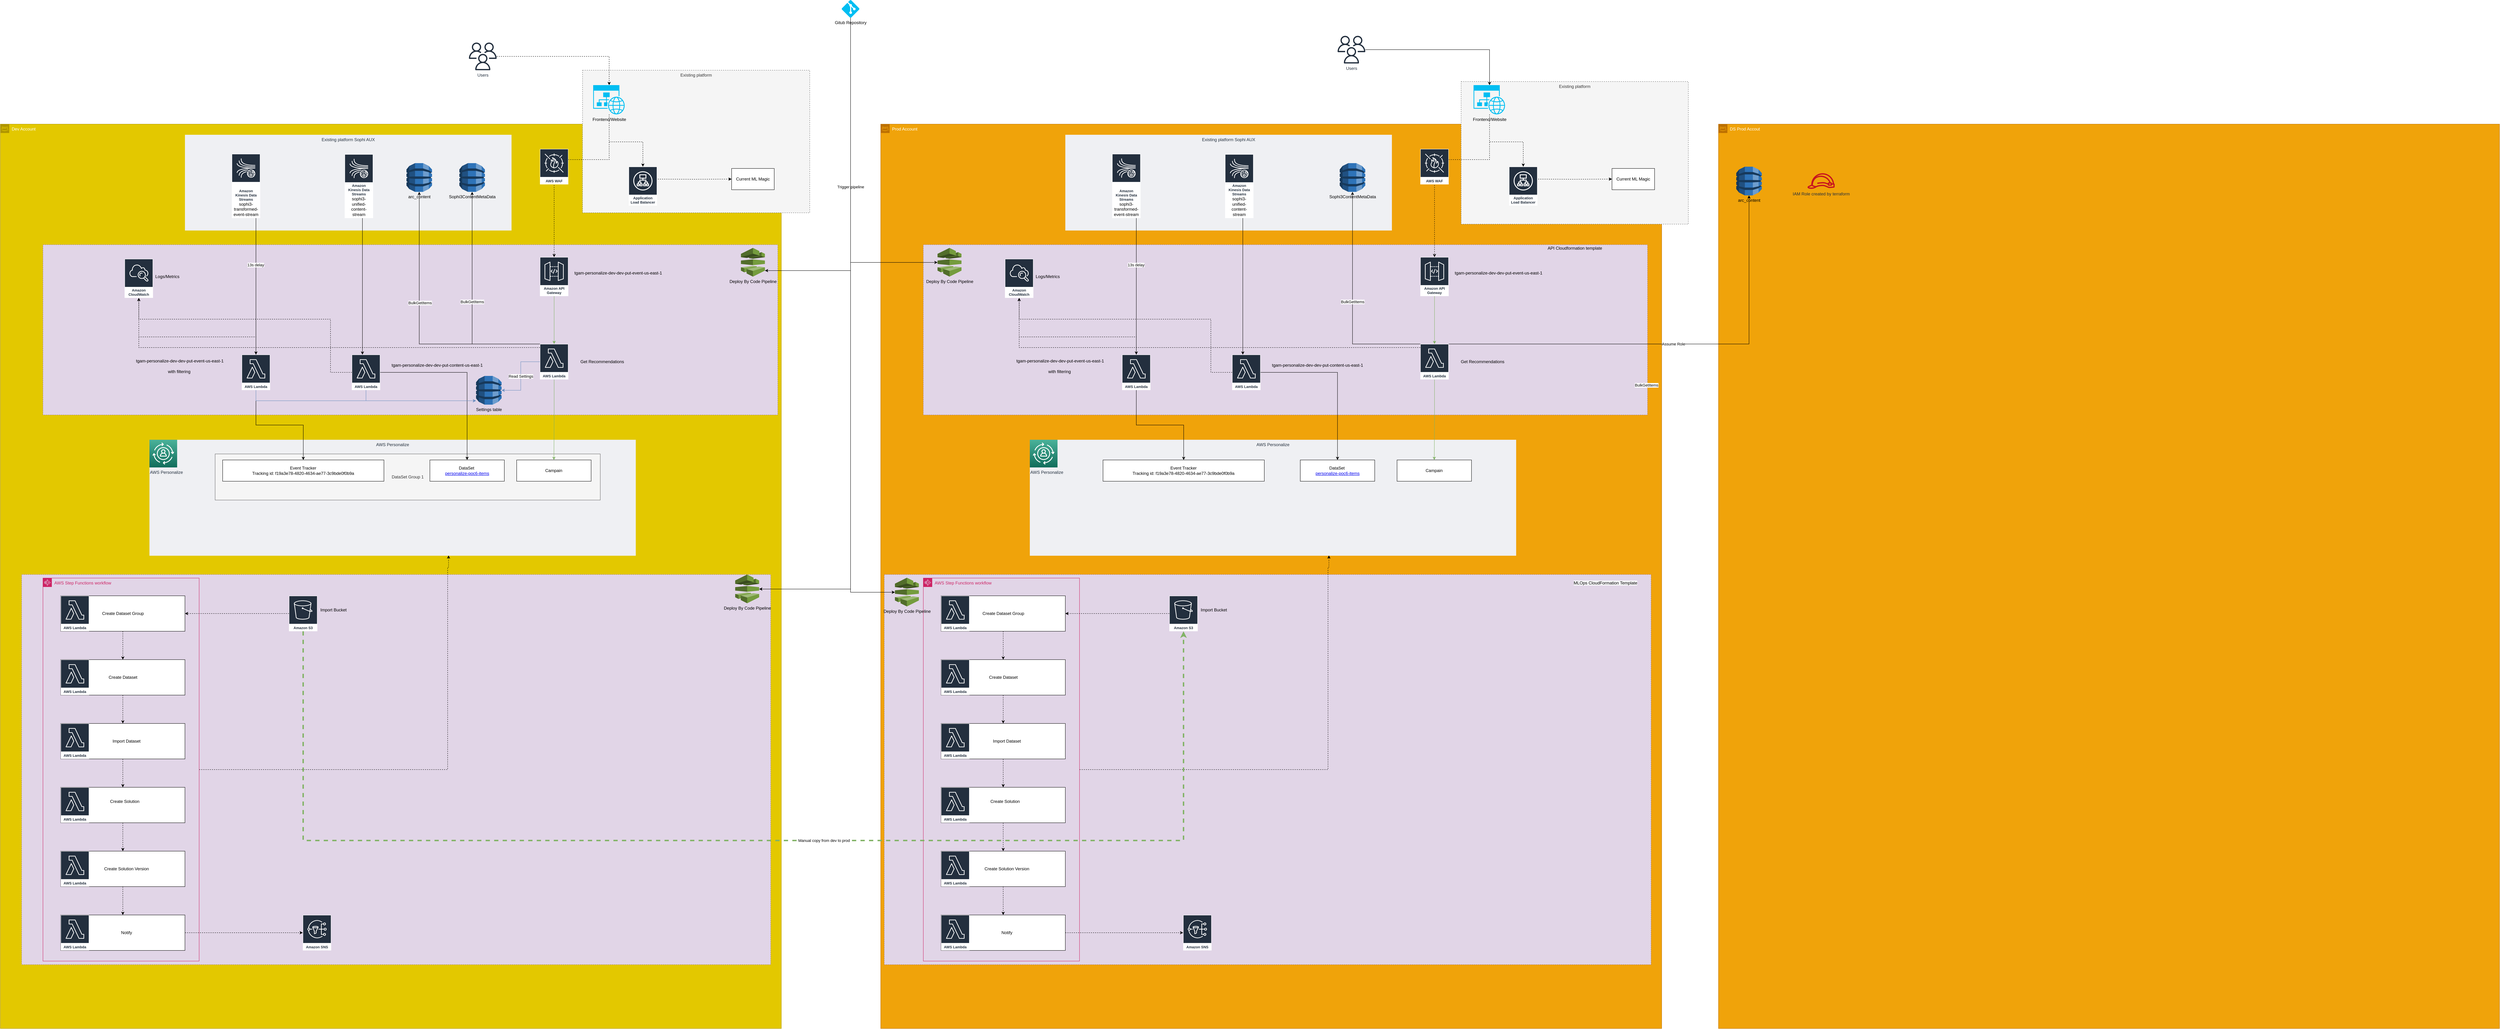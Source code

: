 <mxfile version="13.7.3" type="device" pages="3"><diagram id="NPeSzGjhZD5J40yCkQxv" name="High Level Design"><mxGraphModel dx="5274" dy="4388" grid="1" gridSize="10" guides="1" tooltips="1" connect="1" arrows="1" fold="1" page="1" pageScale="1" pageWidth="850" pageHeight="1100" math="0" shadow="0"><root><mxCell id="0"/><mxCell id="1" parent="0"/><mxCell id="zpVT94iOt7s3WwEIm6cK-2" value="Prod Account" style="points=[[0,0],[0.25,0],[0.5,0],[0.75,0],[1,0],[1,0.25],[1,0.5],[1,0.75],[1,1],[0.75,1],[0.5,1],[0.25,1],[0,1],[0,0.75],[0,0.5],[0,0.25]];outlineConnect=0;html=1;whiteSpace=wrap;fontSize=12;fontStyle=0;shape=mxgraph.aws4.group;grIcon=mxgraph.aws4.group_aws_cloud_alt;strokeColor=#BD7000;fillColor=#f0a30a;verticalAlign=top;align=left;spacingLeft=30;fontColor=#ffffff;dashed=0;" parent="1" vertex="1"><mxGeometry x="2300" y="-340" width="2200" height="2550" as="geometry"/></mxCell><mxCell id="zpVT94iOt7s3WwEIm6cK-80" value="Existing platform" style="fillColor=#f5f5f5;strokeColor=#666666;dashed=1;verticalAlign=top;fontStyle=0;fontColor=#333333;" parent="1" vertex="1"><mxGeometry x="3935" y="-460" width="640" height="402" as="geometry"/></mxCell><mxCell id="zpVT94iOt7s3WwEIm6cK-79" value="DS Prod Accout" style="points=[[0,0],[0.25,0],[0.5,0],[0.75,0],[1,0],[1,0.25],[1,0.5],[1,0.75],[1,1],[0.75,1],[0.5,1],[0.25,1],[0,1],[0,0.75],[0,0.5],[0,0.25]];outlineConnect=0;html=1;whiteSpace=wrap;fontSize=12;fontStyle=0;shape=mxgraph.aws4.group;grIcon=mxgraph.aws4.group_aws_cloud_alt;strokeColor=#BD7000;fillColor=#f0a30a;verticalAlign=top;align=left;spacingLeft=30;fontColor=#ffffff;dashed=0;" parent="1" vertex="1"><mxGeometry x="4660" y="-340" width="2200" height="2550" as="geometry"/></mxCell><mxCell id="2vLnH0AzzWBqalGpK5sc-16" value="Dev Account" style="points=[[0,0],[0.25,0],[0.5,0],[0.75,0],[1,0],[1,0.25],[1,0.5],[1,0.75],[1,1],[0.75,1],[0.5,1],[0.25,1],[0,1],[0,0.75],[0,0.5],[0,0.25]];outlineConnect=0;html=1;whiteSpace=wrap;fontSize=12;fontStyle=0;shape=mxgraph.aws4.group;grIcon=mxgraph.aws4.group_aws_cloud_alt;strokeColor=#B09500;fillColor=#e3c800;verticalAlign=top;align=left;spacingLeft=30;fontColor=#ffffff;dashed=0;" parent="1" vertex="1"><mxGeometry x="-180" y="-340" width="2200" height="2550" as="geometry"/></mxCell><mxCell id="pZEANqMeQzY3o0-sQ98A-52" value="" style="strokeColor=#9673a6;dashed=1;verticalAlign=top;fontStyle=0;fillColor=#e1d5e7;" parent="1" vertex="1"><mxGeometry x="-120" y="930" width="2110" height="1100" as="geometry"/></mxCell><mxCell id="pZEANqMeQzY3o0-sQ98A-51" style="edgeStyle=orthogonalEdgeStyle;rounded=0;orthogonalLoop=1;jettySize=auto;html=1;entryX=0.615;entryY=0.997;entryDx=0;entryDy=0;entryPerimeter=0;dashed=1;" parent="1" source="pZEANqMeQzY3o0-sQ98A-10" target="HNjssM6BPh6h3QZhUItd-18" edge="1"><mxGeometry relative="1" as="geometry"><Array as="points"><mxPoint x="1080" y="1480"/><mxPoint x="1080" y="909"/><mxPoint x="1083" y="909"/></Array></mxGeometry></mxCell><mxCell id="pZEANqMeQzY3o0-sQ98A-10" value="AWS Step Functions workflow" style="points=[[0,0],[0.25,0],[0.5,0],[0.75,0],[1,0],[1,0.25],[1,0.5],[1,0.75],[1,1],[0.75,1],[0.5,1],[0.25,1],[0,1],[0,0.75],[0,0.5],[0,0.25]];outlineConnect=0;gradientColor=none;html=1;whiteSpace=wrap;fontSize=12;fontStyle=0;shape=mxgraph.aws4.group;grIcon=mxgraph.aws4.group_aws_step_functions_workflow;strokeColor=#CD2264;fillColor=none;verticalAlign=top;align=left;spacingLeft=30;fontColor=#CD2264;dashed=0;" parent="1" vertex="1"><mxGeometry x="-60" y="940" width="440" height="1080" as="geometry"/></mxCell><mxCell id="pZEANqMeQzY3o0-sQ98A-9" value="Existing platform" style="fillColor=#f5f5f5;strokeColor=#666666;dashed=1;verticalAlign=top;fontStyle=0;fontColor=#333333;" parent="1" vertex="1"><mxGeometry x="1460" y="-492" width="640" height="402" as="geometry"/></mxCell><mxCell id="2vLnH0AzzWBqalGpK5sc-17" value="" style="strokeColor=#9673a6;dashed=1;verticalAlign=top;fontStyle=0;fillColor=#e1d5e7;" parent="1" vertex="1"><mxGeometry x="-60" width="2070" height="480" as="geometry"/></mxCell><mxCell id="HNjssM6BPh6h3QZhUItd-23" value="Existing platform Sophi AUX" style="fillColor=#EFF0F3;strokeColor=none;dashed=0;verticalAlign=top;fontStyle=0;fontColor=#232F3D;" parent="1" vertex="1"><mxGeometry x="340" y="-310" width="920" height="270" as="geometry"/></mxCell><mxCell id="HNjssM6BPh6h3QZhUItd-20" value="" style="group" parent="1" vertex="1" connectable="0"><mxGeometry x="240" y="550" width="1370" height="327" as="geometry"/></mxCell><mxCell id="HNjssM6BPh6h3QZhUItd-18" value="AWS Personalize" style="fillColor=#EFF0F3;strokeColor=none;dashed=0;verticalAlign=top;fontStyle=0;fontColor=#232F3D;" parent="HNjssM6BPh6h3QZhUItd-20" vertex="1"><mxGeometry width="1370" height="327" as="geometry"/></mxCell><mxCell id="Xb6KpfDKxJm2fD9-or8u-5" value="DataSet Group 1" style="rounded=0;whiteSpace=wrap;html=1;fillColor=#f5f5f5;strokeColor=#666666;fontColor=#333333;" vertex="1" parent="HNjssM6BPh6h3QZhUItd-20"><mxGeometry x="185" y="40" width="1085" height="130" as="geometry"/></mxCell><mxCell id="HNjssM6BPh6h3QZhUItd-16" value="&amp;nbsp; &amp;nbsp; &amp;nbsp;AWS Personalize" style="outlineConnect=0;fontColor=#232F3E;gradientColor=#4AB29A;gradientDirection=north;fillColor=#116D5B;strokeColor=#ffffff;dashed=0;verticalLabelPosition=bottom;verticalAlign=top;align=center;html=1;fontSize=12;fontStyle=0;aspect=fixed;shape=mxgraph.aws4.resourceIcon;resIcon=mxgraph.aws4.personalize;" parent="HNjssM6BPh6h3QZhUItd-20" vertex="1"><mxGeometry width="78" height="78" as="geometry"/></mxCell><mxCell id="HNjssM6BPh6h3QZhUItd-17" value="DataSet&amp;nbsp;&lt;br&gt;&lt;div&gt;&lt;a href=&quot;https://console.aws.amazon.com/personalize/home?region=us-east-1#arn:aws:personalize:us-east-1:727304503525:dataset-group$personalize-poc6/datasets/datasetDetail/arn:aws:personalize:us-east-1:727304503525:dataset$personalize-poc6$ITEMS&quot;&gt;personalize-poc6-items&lt;/a&gt;&lt;/div&gt;" style="rounded=0;whiteSpace=wrap;html=1;" parent="HNjssM6BPh6h3QZhUItd-20" vertex="1"><mxGeometry x="789.998" y="57" width="209.694" height="60" as="geometry"/></mxCell><mxCell id="HNjssM6BPh6h3QZhUItd-19" value="Event Tracker&lt;br&gt;&lt;span&gt;Tracking id:&amp;nbsp;&lt;/span&gt;&lt;span&gt;f19a3e78-4820-4634-ae77-3c9bde0f0b9a&lt;/span&gt;" style="rounded=0;whiteSpace=wrap;html=1;" parent="HNjssM6BPh6h3QZhUItd-20" vertex="1"><mxGeometry x="206.199" y="57" width="454.337" height="60" as="geometry"/></mxCell><mxCell id="2vLnH0AzzWBqalGpK5sc-11" value="Campain" style="rounded=0;whiteSpace=wrap;html=1;" parent="HNjssM6BPh6h3QZhUItd-20" vertex="1"><mxGeometry x="1034.49" y="57" width="209.694" height="60" as="geometry"/></mxCell><mxCell id="HNjssM6BPh6h3QZhUItd-3" style="edgeStyle=orthogonalEdgeStyle;rounded=0;orthogonalLoop=1;jettySize=auto;html=1;" parent="1" source="HNjssM6BPh6h3QZhUItd-1" target="HNjssM6BPh6h3QZhUItd-2" edge="1"><mxGeometry relative="1" as="geometry"><Array as="points"><mxPoint x="540" y="300"/><mxPoint x="540" y="300"/></Array></mxGeometry></mxCell><mxCell id="2vLnH0AzzWBqalGpK5sc-26" value="13s delay" style="edgeLabel;html=1;align=center;verticalAlign=middle;resizable=0;points=[];" parent="HNjssM6BPh6h3QZhUItd-3" vertex="1" connectable="0"><mxGeometry x="0.947" y="-243" relative="1" as="geometry"><mxPoint x="242" y="-243" as="offset"/></mxGeometry></mxCell><mxCell id="HNjssM6BPh6h3QZhUItd-1" value="Amazon Kinesis Data Streams&lt;br&gt;&lt;span style=&quot;color: rgb(0 , 0 , 0) ; font-size: 12px ; font-weight: 400&quot;&gt;sophi3-transformed-event-stream&lt;/span&gt;" style="outlineConnect=0;fontColor=#232F3E;gradientColor=none;strokeColor=#ffffff;fillColor=#232F3E;dashed=0;verticalLabelPosition=middle;verticalAlign=bottom;align=center;html=1;whiteSpace=wrap;fontSize=10;fontStyle=1;spacing=3;shape=mxgraph.aws4.productIcon;prIcon=mxgraph.aws4.kinesis_data_streams;" parent="1" vertex="1"><mxGeometry x="472" y="-256" width="80" height="181" as="geometry"/></mxCell><mxCell id="HNjssM6BPh6h3QZhUItd-15" style="edgeStyle=orthogonalEdgeStyle;rounded=0;orthogonalLoop=1;jettySize=auto;html=1;entryX=0.5;entryY=0;entryDx=0;entryDy=0;" parent="1" source="HNjssM6BPh6h3QZhUItd-2" target="HNjssM6BPh6h3QZhUItd-19" edge="1"><mxGeometry relative="1" as="geometry"><mxPoint x="630" y="570" as="targetPoint"/></mxGeometry></mxCell><mxCell id="2vLnH0AzzWBqalGpK5sc-23" style="edgeStyle=orthogonalEdgeStyle;rounded=0;orthogonalLoop=1;jettySize=auto;html=1;dashed=1;" parent="1" source="HNjssM6BPh6h3QZhUItd-2" target="2vLnH0AzzWBqalGpK5sc-19" edge="1"><mxGeometry relative="1" as="geometry"><Array as="points"><mxPoint x="540" y="260"/><mxPoint x="210" y="260"/></Array></mxGeometry></mxCell><mxCell id="Xb6KpfDKxJm2fD9-or8u-4" style="edgeStyle=orthogonalEdgeStyle;rounded=0;orthogonalLoop=1;jettySize=auto;html=1;fillColor=#dae8fc;strokeColor=#6c8ebf;" edge="1" parent="1" source="HNjssM6BPh6h3QZhUItd-2" target="Xb6KpfDKxJm2fD9-or8u-1"><mxGeometry relative="1" as="geometry"><Array as="points"><mxPoint x="540" y="440"/></Array></mxGeometry></mxCell><mxCell id="HNjssM6BPh6h3QZhUItd-2" value="AWS Lambda" style="outlineConnect=0;fontColor=#232F3E;gradientColor=none;strokeColor=#ffffff;fillColor=#232F3E;dashed=0;verticalLabelPosition=middle;verticalAlign=bottom;align=center;html=1;whiteSpace=wrap;fontSize=10;fontStyle=1;spacing=3;shape=mxgraph.aws4.productIcon;prIcon=mxgraph.aws4.lambda;" parent="1" vertex="1"><mxGeometry x="500" y="310" width="80" height="100" as="geometry"/></mxCell><mxCell id="HNjssM6BPh6h3QZhUItd-4" value="&lt;span&gt;tgam-personalize-dev-dev-put-event-us-east-1&lt;h3 class=&quot;awsui-util-pt-n&quot;&gt;&lt;span style=&quot;font-size: 12px ; font-weight: 400&quot;&gt;with filtering&amp;nbsp;&lt;/span&gt;&lt;/h3&gt;&lt;/span&gt;" style="text;html=1;align=center;verticalAlign=middle;resizable=0;points=[];autosize=1;" parent="1" vertex="1"><mxGeometry x="195" y="320" width="260" height="60" as="geometry"/></mxCell><mxCell id="HNjssM6BPh6h3QZhUItd-10" value="" style="edgeStyle=orthogonalEdgeStyle;rounded=0;orthogonalLoop=1;jettySize=auto;html=1;" parent="1" source="HNjssM6BPh6h3QZhUItd-8" target="HNjssM6BPh6h3QZhUItd-13" edge="1"><mxGeometry relative="1" as="geometry"><Array as="points"><mxPoint x="840" y="290"/><mxPoint x="840" y="290"/></Array></mxGeometry></mxCell><mxCell id="HNjssM6BPh6h3QZhUItd-8" value="Amazon Kinesis Data Streams&lt;br&gt;&lt;span style=&quot;color: rgb(0 , 0 , 0) ; font-size: 12px ; font-weight: 400&quot;&gt;sophi3-unified-content-stream&lt;/span&gt;" style="outlineConnect=0;fontColor=#232F3E;gradientColor=none;strokeColor=#ffffff;fillColor=#232F3E;dashed=0;verticalLabelPosition=middle;verticalAlign=bottom;align=center;html=1;whiteSpace=wrap;fontSize=10;fontStyle=1;spacing=3;shape=mxgraph.aws4.productIcon;prIcon=mxgraph.aws4.kinesis_data_streams;" parent="1" vertex="1"><mxGeometry x="790" y="-255" width="80" height="180" as="geometry"/></mxCell><mxCell id="HNjssM6BPh6h3QZhUItd-14" style="edgeStyle=orthogonalEdgeStyle;rounded=0;orthogonalLoop=1;jettySize=auto;html=1;entryX=0.5;entryY=0;entryDx=0;entryDy=0;" parent="1" source="HNjssM6BPh6h3QZhUItd-13" target="HNjssM6BPh6h3QZhUItd-17" edge="1"><mxGeometry relative="1" as="geometry"><mxPoint x="659" y="570" as="targetPoint"/></mxGeometry></mxCell><mxCell id="2vLnH0AzzWBqalGpK5sc-21" value="" style="edgeStyle=orthogonalEdgeStyle;rounded=0;orthogonalLoop=1;jettySize=auto;html=1;dashed=1;" parent="1" source="HNjssM6BPh6h3QZhUItd-13" target="2vLnH0AzzWBqalGpK5sc-19" edge="1"><mxGeometry relative="1" as="geometry"><Array as="points"><mxPoint x="750" y="360"/><mxPoint x="750" y="210"/><mxPoint x="210" y="210"/></Array></mxGeometry></mxCell><mxCell id="Xb6KpfDKxJm2fD9-or8u-3" style="edgeStyle=orthogonalEdgeStyle;rounded=0;orthogonalLoop=1;jettySize=auto;html=1;fillColor=#dae8fc;strokeColor=#6c8ebf;" edge="1" parent="1" source="HNjssM6BPh6h3QZhUItd-13" target="Xb6KpfDKxJm2fD9-or8u-1"><mxGeometry relative="1" as="geometry"><Array as="points"><mxPoint x="850" y="440"/></Array></mxGeometry></mxCell><mxCell id="HNjssM6BPh6h3QZhUItd-13" value="AWS Lambda" style="outlineConnect=0;fontColor=#232F3E;gradientColor=none;strokeColor=#ffffff;fillColor=#232F3E;dashed=0;verticalLabelPosition=middle;verticalAlign=bottom;align=center;html=1;whiteSpace=wrap;fontSize=10;fontStyle=1;spacing=3;shape=mxgraph.aws4.productIcon;prIcon=mxgraph.aws4.lambda;" parent="1" vertex="1"><mxGeometry x="810" y="310" width="80" height="100" as="geometry"/></mxCell><mxCell id="HNjssM6BPh6h3QZhUItd-21" value="tgam-personalize-dev-dev-put-content-us-east-1" style="text;html=1;align=center;verticalAlign=middle;resizable=0;points=[];autosize=1;" parent="1" vertex="1"><mxGeometry x="915" y="330" width="270" height="20" as="geometry"/></mxCell><mxCell id="2vLnH0AzzWBqalGpK5sc-3" style="edgeStyle=orthogonalEdgeStyle;rounded=0;orthogonalLoop=1;jettySize=auto;html=1;fillColor=#d5e8d4;strokeColor=#82b366;" parent="1" source="2vLnH0AzzWBqalGpK5sc-1" target="2vLnH0AzzWBqalGpK5sc-2" edge="1"><mxGeometry relative="1" as="geometry"/></mxCell><mxCell id="2vLnH0AzzWBqalGpK5sc-1" value="Amazon API Gateway" style="outlineConnect=0;fontColor=#232F3E;gradientColor=none;strokeColor=#ffffff;fillColor=#232F3E;dashed=0;verticalLabelPosition=middle;verticalAlign=bottom;align=center;html=1;whiteSpace=wrap;fontSize=10;fontStyle=1;spacing=3;shape=mxgraph.aws4.productIcon;prIcon=mxgraph.aws4.api_gateway;" parent="1" vertex="1"><mxGeometry x="1340" y="35" width="80" height="110" as="geometry"/></mxCell><mxCell id="2vLnH0AzzWBqalGpK5sc-15" style="edgeStyle=orthogonalEdgeStyle;rounded=0;orthogonalLoop=1;jettySize=auto;html=1;entryX=0.5;entryY=0;entryDx=0;entryDy=0;fillColor=#d5e8d4;strokeColor=#82b366;" parent="1" source="2vLnH0AzzWBqalGpK5sc-2" target="2vLnH0AzzWBqalGpK5sc-11" edge="1"><mxGeometry relative="1" as="geometry"/></mxCell><mxCell id="2vLnH0AzzWBqalGpK5sc-24" style="edgeStyle=orthogonalEdgeStyle;rounded=0;orthogonalLoop=1;jettySize=auto;html=1;dashed=1;" parent="1" source="2vLnH0AzzWBqalGpK5sc-2" target="2vLnH0AzzWBqalGpK5sc-19" edge="1"><mxGeometry relative="1" as="geometry"><Array as="points"><mxPoint x="210" y="290"/></Array></mxGeometry></mxCell><mxCell id="Mr2TGd8VC4I6gzy4Y1As-4" value="BulkGetItems" style="edgeStyle=orthogonalEdgeStyle;rounded=0;orthogonalLoop=1;jettySize=auto;html=1;" parent="1" source="2vLnH0AzzWBqalGpK5sc-2" target="Mr2TGd8VC4I6gzy4Y1As-3" edge="1"><mxGeometry relative="1" as="geometry"><Array as="points"><mxPoint x="1149" y="280"/></Array></mxGeometry></mxCell><mxCell id="Mr2TGd8VC4I6gzy4Y1As-5" style="edgeStyle=orthogonalEdgeStyle;rounded=0;orthogonalLoop=1;jettySize=auto;html=1;" parent="1" source="2vLnH0AzzWBqalGpK5sc-2" target="Mr2TGd8VC4I6gzy4Y1As-1" edge="1"><mxGeometry relative="1" as="geometry"><Array as="points"><mxPoint x="1000" y="280"/></Array></mxGeometry></mxCell><mxCell id="Mr2TGd8VC4I6gzy4Y1As-6" value="BulkGetItems" style="edgeLabel;html=1;align=center;verticalAlign=middle;resizable=0;points=[];" parent="Mr2TGd8VC4I6gzy4Y1As-5" vertex="1" connectable="0"><mxGeometry x="-0.119" y="-116" relative="1" as="geometry"><mxPoint as="offset"/></mxGeometry></mxCell><mxCell id="Xb6KpfDKxJm2fD9-or8u-2" value="Read Settings" style="edgeStyle=orthogonalEdgeStyle;rounded=0;orthogonalLoop=1;jettySize=auto;html=1;fillColor=#dae8fc;strokeColor=#6c8ebf;" edge="1" parent="1" source="2vLnH0AzzWBqalGpK5sc-2" target="Xb6KpfDKxJm2fD9-or8u-1"><mxGeometry relative="1" as="geometry"/></mxCell><mxCell id="2vLnH0AzzWBqalGpK5sc-2" value="AWS Lambda" style="outlineConnect=0;fontColor=#232F3E;gradientColor=none;strokeColor=#ffffff;fillColor=#232F3E;dashed=0;verticalLabelPosition=middle;verticalAlign=bottom;align=center;html=1;whiteSpace=wrap;fontSize=10;fontStyle=1;spacing=3;shape=mxgraph.aws4.productIcon;prIcon=mxgraph.aws4.lambda;" parent="1" vertex="1"><mxGeometry x="1340" y="280" width="80" height="100" as="geometry"/></mxCell><mxCell id="2vLnH0AzzWBqalGpK5sc-4" value="Get Recommendations" style="text;html=1;align=center;verticalAlign=middle;resizable=0;points=[];autosize=1;" parent="1" vertex="1"><mxGeometry x="1445" y="320" width="140" height="20" as="geometry"/></mxCell><mxCell id="pZEANqMeQzY3o0-sQ98A-2" style="edgeStyle=orthogonalEdgeStyle;rounded=0;orthogonalLoop=1;jettySize=auto;html=1;entryX=0.5;entryY=0;entryDx=0;entryDy=0;entryPerimeter=0;dashed=1;" parent="1" source="2vLnH0AzzWBqalGpK5sc-12" target="pZEANqMeQzY3o0-sQ98A-1" edge="1"><mxGeometry relative="1" as="geometry"/></mxCell><mxCell id="2vLnH0AzzWBqalGpK5sc-12" value="Users" style="outlineConnect=0;fontColor=#232F3E;gradientColor=none;fillColor=#232F3E;strokeColor=none;dashed=0;verticalLabelPosition=bottom;verticalAlign=top;align=center;html=1;fontSize=12;fontStyle=0;aspect=fixed;pointerEvents=1;shape=mxgraph.aws4.users;" parent="1" vertex="1"><mxGeometry x="1140" y="-570" width="78" height="78" as="geometry"/></mxCell><mxCell id="2vLnH0AzzWBqalGpK5sc-14" value="&lt;span&gt;tgam-personalize-dev-dev-put-event-us-east-1&lt;/span&gt;" style="text;html=1;align=center;verticalAlign=middle;resizable=0;points=[];autosize=1;" parent="1" vertex="1"><mxGeometry x="1430" y="70" width="260" height="20" as="geometry"/></mxCell><mxCell id="2vLnH0AzzWBqalGpK5sc-19" value="Amazon CloudWatch" style="outlineConnect=0;fontColor=#232F3E;gradientColor=none;strokeColor=#ffffff;fillColor=#232F3E;dashed=0;verticalLabelPosition=middle;verticalAlign=bottom;align=center;html=1;whiteSpace=wrap;fontSize=10;fontStyle=1;spacing=3;shape=mxgraph.aws4.productIcon;prIcon=mxgraph.aws4.cloudwatch;" parent="1" vertex="1"><mxGeometry x="170" y="40" width="80" height="110" as="geometry"/></mxCell><mxCell id="2vLnH0AzzWBqalGpK5sc-25" value="Logs/Metrics" style="text;html=1;align=center;verticalAlign=middle;resizable=0;points=[];autosize=1;" parent="1" vertex="1"><mxGeometry x="250" y="80" width="80" height="20" as="geometry"/></mxCell><mxCell id="pZEANqMeQzY3o0-sQ98A-4" style="edgeStyle=orthogonalEdgeStyle;rounded=0;orthogonalLoop=1;jettySize=auto;html=1;dashed=1;" parent="1" source="pZEANqMeQzY3o0-sQ98A-1" target="2vLnH0AzzWBqalGpK5sc-1" edge="1"><mxGeometry relative="1" as="geometry"><Array as="points"><mxPoint x="1535" y="-240"/><mxPoint x="1380" y="-240"/></Array></mxGeometry></mxCell><mxCell id="pZEANqMeQzY3o0-sQ98A-8" style="edgeStyle=orthogonalEdgeStyle;rounded=0;orthogonalLoop=1;jettySize=auto;html=1;dashed=1;" parent="1" source="pZEANqMeQzY3o0-sQ98A-1" target="pZEANqMeQzY3o0-sQ98A-7" edge="1"><mxGeometry relative="1" as="geometry"><Array as="points"><mxPoint x="1535" y="-290"/><mxPoint x="1630" y="-290"/></Array></mxGeometry></mxCell><mxCell id="pZEANqMeQzY3o0-sQ98A-1" value="Frontend/Website" style="verticalLabelPosition=bottom;html=1;verticalAlign=top;align=center;strokeColor=none;fillColor=#00BEF2;shape=mxgraph.azure.website_generic;pointerEvents=1;" parent="1" vertex="1"><mxGeometry x="1490" y="-450" width="90" height="82.5" as="geometry"/></mxCell><mxCell id="2vLnH0AzzWBqalGpK5sc-31" value="Current ML Magic" style="rounded=0;whiteSpace=wrap;html=1;fillColor=#ffffff;gradientColor=none;" parent="1" vertex="1"><mxGeometry x="1880" y="-215" width="120" height="60" as="geometry"/></mxCell><mxCell id="pZEANqMeQzY3o0-sQ98A-6" style="edgeStyle=orthogonalEdgeStyle;rounded=0;orthogonalLoop=1;jettySize=auto;html=1;dashed=1;" parent="1" target="2vLnH0AzzWBqalGpK5sc-31" edge="1"><mxGeometry relative="1" as="geometry"><mxPoint x="1930" y="70" as="targetPoint"/><mxPoint x="1660" y="-185" as="sourcePoint"/></mxGeometry></mxCell><mxCell id="pZEANqMeQzY3o0-sQ98A-7" value="Application Load Balancer" style="outlineConnect=0;fontColor=#232F3E;gradientColor=none;strokeColor=#ffffff;fillColor=#232F3E;dashed=0;verticalLabelPosition=middle;verticalAlign=bottom;align=center;html=1;whiteSpace=wrap;fontSize=10;fontStyle=1;spacing=3;shape=mxgraph.aws4.productIcon;prIcon=mxgraph.aws4.application_load_balancer;" parent="1" vertex="1"><mxGeometry x="1590" y="-220" width="80" height="110" as="geometry"/></mxCell><mxCell id="pZEANqMeQzY3o0-sQ98A-21" value="" style="edgeStyle=orthogonalEdgeStyle;rounded=0;orthogonalLoop=1;jettySize=auto;html=1;dashed=1;" parent="1" source="pZEANqMeQzY3o0-sQ98A-18" target="pZEANqMeQzY3o0-sQ98A-20" edge="1"><mxGeometry relative="1" as="geometry"/></mxCell><mxCell id="pZEANqMeQzY3o0-sQ98A-18" value="" style="rounded=0;whiteSpace=wrap;html=1;fillColor=#ffffff;gradientColor=none;" parent="1" vertex="1"><mxGeometry x="-10" y="1170" width="350" height="100" as="geometry"/></mxCell><mxCell id="pZEANqMeQzY3o0-sQ98A-19" value="" style="edgeStyle=orthogonalEdgeStyle;rounded=0;orthogonalLoop=1;jettySize=auto;html=1;dashed=1;" parent="1" source="pZEANqMeQzY3o0-sQ98A-12" target="pZEANqMeQzY3o0-sQ98A-18" edge="1"><mxGeometry relative="1" as="geometry"/></mxCell><mxCell id="pZEANqMeQzY3o0-sQ98A-23" value="" style="edgeStyle=orthogonalEdgeStyle;rounded=0;orthogonalLoop=1;jettySize=auto;html=1;dashed=1;" parent="1" source="pZEANqMeQzY3o0-sQ98A-20" target="pZEANqMeQzY3o0-sQ98A-22" edge="1"><mxGeometry relative="1" as="geometry"/></mxCell><mxCell id="pZEANqMeQzY3o0-sQ98A-20" value="" style="rounded=0;whiteSpace=wrap;html=1;fillColor=#ffffff;gradientColor=none;" parent="1" vertex="1"><mxGeometry x="-10" y="1350" width="350" height="100" as="geometry"/></mxCell><mxCell id="pZEANqMeQzY3o0-sQ98A-25" value="" style="edgeStyle=orthogonalEdgeStyle;rounded=0;orthogonalLoop=1;jettySize=auto;html=1;dashed=1;" parent="1" source="pZEANqMeQzY3o0-sQ98A-22" target="pZEANqMeQzY3o0-sQ98A-24" edge="1"><mxGeometry relative="1" as="geometry"/></mxCell><mxCell id="pZEANqMeQzY3o0-sQ98A-22" value="" style="rounded=0;whiteSpace=wrap;html=1;fillColor=#ffffff;gradientColor=none;" parent="1" vertex="1"><mxGeometry x="-10" y="1530" width="350" height="100" as="geometry"/></mxCell><mxCell id="pZEANqMeQzY3o0-sQ98A-27" value="" style="edgeStyle=orthogonalEdgeStyle;rounded=0;orthogonalLoop=1;jettySize=auto;html=1;dashed=1;" parent="1" source="pZEANqMeQzY3o0-sQ98A-24" target="pZEANqMeQzY3o0-sQ98A-26" edge="1"><mxGeometry relative="1" as="geometry"/></mxCell><mxCell id="pZEANqMeQzY3o0-sQ98A-24" value="" style="rounded=0;whiteSpace=wrap;html=1;fillColor=#ffffff;gradientColor=none;" parent="1" vertex="1"><mxGeometry x="-10" y="1710" width="350" height="100" as="geometry"/></mxCell><mxCell id="pZEANqMeQzY3o0-sQ98A-49" style="edgeStyle=orthogonalEdgeStyle;rounded=0;orthogonalLoop=1;jettySize=auto;html=1;dashed=1;" parent="1" source="pZEANqMeQzY3o0-sQ98A-26" target="pZEANqMeQzY3o0-sQ98A-48" edge="1"><mxGeometry relative="1" as="geometry"/></mxCell><mxCell id="pZEANqMeQzY3o0-sQ98A-26" value="" style="rounded=0;whiteSpace=wrap;html=1;fillColor=#ffffff;gradientColor=none;" parent="1" vertex="1"><mxGeometry x="-10" y="1890" width="350" height="100" as="geometry"/></mxCell><mxCell id="pZEANqMeQzY3o0-sQ98A-12" value="" style="rounded=0;whiteSpace=wrap;html=1;fillColor=#ffffff;gradientColor=none;" parent="1" vertex="1"><mxGeometry x="-10" y="990" width="350" height="100" as="geometry"/></mxCell><mxCell id="pZEANqMeQzY3o0-sQ98A-11" value="AWS Lambda" style="outlineConnect=0;fontColor=#232F3E;gradientColor=none;strokeColor=#ffffff;fillColor=#232F3E;dashed=0;verticalLabelPosition=middle;verticalAlign=bottom;align=center;html=1;whiteSpace=wrap;fontSize=10;fontStyle=1;spacing=3;shape=mxgraph.aws4.productIcon;prIcon=mxgraph.aws4.lambda;" parent="1" vertex="1"><mxGeometry x="-10" y="990" width="80" height="100" as="geometry"/></mxCell><mxCell id="pZEANqMeQzY3o0-sQ98A-14" value="Create Dataset Group" style="text;html=1;align=center;verticalAlign=middle;resizable=0;points=[];autosize=1;" parent="1" vertex="1"><mxGeometry x="100" y="1030" width="130" height="20" as="geometry"/></mxCell><mxCell id="pZEANqMeQzY3o0-sQ98A-32" value="AWS Lambda" style="outlineConnect=0;fontColor=#232F3E;gradientColor=none;strokeColor=#ffffff;fillColor=#232F3E;dashed=0;verticalLabelPosition=middle;verticalAlign=bottom;align=center;html=1;whiteSpace=wrap;fontSize=10;fontStyle=1;spacing=3;shape=mxgraph.aws4.productIcon;prIcon=mxgraph.aws4.lambda;" parent="1" vertex="1"><mxGeometry x="-10" y="1170" width="80" height="100" as="geometry"/></mxCell><mxCell id="pZEANqMeQzY3o0-sQ98A-33" value="AWS Lambda" style="outlineConnect=0;fontColor=#232F3E;gradientColor=none;strokeColor=#ffffff;fillColor=#232F3E;dashed=0;verticalLabelPosition=middle;verticalAlign=bottom;align=center;html=1;whiteSpace=wrap;fontSize=10;fontStyle=1;spacing=3;shape=mxgraph.aws4.productIcon;prIcon=mxgraph.aws4.lambda;" parent="1" vertex="1"><mxGeometry x="-10" y="1350" width="80" height="100" as="geometry"/></mxCell><mxCell id="pZEANqMeQzY3o0-sQ98A-34" value="AWS Lambda" style="outlineConnect=0;fontColor=#232F3E;gradientColor=none;strokeColor=#ffffff;fillColor=#232F3E;dashed=0;verticalLabelPosition=middle;verticalAlign=bottom;align=center;html=1;whiteSpace=wrap;fontSize=10;fontStyle=1;spacing=3;shape=mxgraph.aws4.productIcon;prIcon=mxgraph.aws4.lambda;" parent="1" vertex="1"><mxGeometry x="-10" y="1530" width="80" height="100" as="geometry"/></mxCell><mxCell id="pZEANqMeQzY3o0-sQ98A-35" value="AWS Lambda" style="outlineConnect=0;fontColor=#232F3E;gradientColor=none;strokeColor=#ffffff;fillColor=#232F3E;dashed=0;verticalLabelPosition=middle;verticalAlign=bottom;align=center;html=1;whiteSpace=wrap;fontSize=10;fontStyle=1;spacing=3;shape=mxgraph.aws4.productIcon;prIcon=mxgraph.aws4.lambda;" parent="1" vertex="1"><mxGeometry x="-10" y="1710" width="80" height="100" as="geometry"/></mxCell><mxCell id="pZEANqMeQzY3o0-sQ98A-36" value="AWS Lambda" style="outlineConnect=0;fontColor=#232F3E;gradientColor=none;strokeColor=#ffffff;fillColor=#232F3E;dashed=0;verticalLabelPosition=middle;verticalAlign=bottom;align=center;html=1;whiteSpace=wrap;fontSize=10;fontStyle=1;spacing=3;shape=mxgraph.aws4.productIcon;prIcon=mxgraph.aws4.lambda;" parent="1" vertex="1"><mxGeometry x="-10" y="1890" width="80" height="100" as="geometry"/></mxCell><mxCell id="pZEANqMeQzY3o0-sQ98A-39" value="Create Dataset" style="text;html=1;align=center;verticalAlign=middle;resizable=0;points=[];autosize=1;" parent="1" vertex="1"><mxGeometry x="115" y="1210" width="100" height="20" as="geometry"/></mxCell><mxCell id="pZEANqMeQzY3o0-sQ98A-40" value="Import Dataset" style="text;html=1;align=center;verticalAlign=middle;resizable=0;points=[];autosize=1;" parent="1" vertex="1"><mxGeometry x="130" y="1390" width="90" height="20" as="geometry"/></mxCell><mxCell id="pZEANqMeQzY3o0-sQ98A-41" value="Create Solution" style="text;html=1;align=center;verticalAlign=middle;resizable=0;points=[];autosize=1;" parent="1" vertex="1"><mxGeometry x="120" y="1560" width="100" height="20" as="geometry"/></mxCell><mxCell id="pZEANqMeQzY3o0-sQ98A-42" value="Create Solution Version" style="text;html=1;align=center;verticalAlign=middle;resizable=0;points=[];autosize=1;" parent="1" vertex="1"><mxGeometry x="105" y="1750" width="140" height="20" as="geometry"/></mxCell><mxCell id="pZEANqMeQzY3o0-sQ98A-43" value="Notify" style="text;html=1;align=center;verticalAlign=middle;resizable=0;points=[];autosize=1;" parent="1" vertex="1"><mxGeometry x="150" y="1930" width="50" height="20" as="geometry"/></mxCell><mxCell id="pZEANqMeQzY3o0-sQ98A-46" style="edgeStyle=orthogonalEdgeStyle;rounded=0;orthogonalLoop=1;jettySize=auto;html=1;dashed=1;" parent="1" source="pZEANqMeQzY3o0-sQ98A-44" target="pZEANqMeQzY3o0-sQ98A-12" edge="1"><mxGeometry relative="1" as="geometry"/></mxCell><mxCell id="pZEANqMeQzY3o0-sQ98A-44" value="Amazon S3" style="outlineConnect=0;fontColor=#232F3E;gradientColor=none;strokeColor=#ffffff;fillColor=#232F3E;dashed=0;verticalLabelPosition=middle;verticalAlign=bottom;align=center;html=1;whiteSpace=wrap;fontSize=10;fontStyle=1;spacing=3;shape=mxgraph.aws4.productIcon;prIcon=mxgraph.aws4.s3;" parent="1" vertex="1"><mxGeometry x="633" y="990" width="80" height="100" as="geometry"/></mxCell><mxCell id="pZEANqMeQzY3o0-sQ98A-45" value="Import Bucket" style="text;html=1;align=center;verticalAlign=middle;resizable=0;points=[];autosize=1;" parent="1" vertex="1"><mxGeometry x="713" y="1020" width="90" height="20" as="geometry"/></mxCell><mxCell id="pZEANqMeQzY3o0-sQ98A-48" value="Amazon SNS" style="outlineConnect=0;fontColor=#232F3E;gradientColor=none;strokeColor=#ffffff;fillColor=#232F3E;dashed=0;verticalLabelPosition=middle;verticalAlign=bottom;align=center;html=1;whiteSpace=wrap;fontSize=10;fontStyle=1;spacing=3;shape=mxgraph.aws4.productIcon;prIcon=mxgraph.aws4.sns;" parent="1" vertex="1"><mxGeometry x="672" y="1890" width="80" height="100" as="geometry"/></mxCell><mxCell id="Mr2TGd8VC4I6gzy4Y1As-1" value="arc_content" style="outlineConnect=0;dashed=0;verticalLabelPosition=bottom;verticalAlign=top;align=center;html=1;shape=mxgraph.aws3.dynamo_db;fillColor=#2E73B8;gradientColor=none;" parent="1" vertex="1"><mxGeometry x="964" y="-230" width="72" height="81" as="geometry"/></mxCell><mxCell id="Mr2TGd8VC4I6gzy4Y1As-3" value="Sophi3ContentMetaData" style="outlineConnect=0;dashed=0;verticalLabelPosition=bottom;verticalAlign=top;align=center;html=1;shape=mxgraph.aws3.dynamo_db;fillColor=#2E73B8;gradientColor=none;" parent="1" vertex="1"><mxGeometry x="1113" y="-230" width="72" height="81" as="geometry"/></mxCell><mxCell id="ZjyBHND7qoCCSpmcIuRb-1" value="AWS WAF" style="outlineConnect=0;fontColor=#232F3E;gradientColor=none;strokeColor=#ffffff;fillColor=#232F3E;dashed=0;verticalLabelPosition=middle;verticalAlign=bottom;align=center;html=1;whiteSpace=wrap;fontSize=10;fontStyle=1;spacing=3;shape=mxgraph.aws4.productIcon;prIcon=mxgraph.aws4.waf;" parent="1" vertex="1"><mxGeometry x="1340" y="-270" width="80" height="100" as="geometry"/></mxCell><mxCell id="zpVT94iOt7s3WwEIm6cK-1" value="" style="strokeColor=#9673a6;dashed=1;verticalAlign=top;fontStyle=0;fillColor=#e1d5e7;" parent="1" vertex="1"><mxGeometry x="2310" y="930" width="2160" height="1100" as="geometry"/></mxCell><mxCell id="zpVT94iOt7s3WwEIm6cK-3" style="edgeStyle=orthogonalEdgeStyle;rounded=0;orthogonalLoop=1;jettySize=auto;html=1;entryX=0.615;entryY=0.997;entryDx=0;entryDy=0;entryPerimeter=0;dashed=1;" parent="1" source="zpVT94iOt7s3WwEIm6cK-4" target="zpVT94iOt7s3WwEIm6cK-8" edge="1"><mxGeometry relative="1" as="geometry"><Array as="points"><mxPoint x="3560" y="1480"/><mxPoint x="3560" y="909"/><mxPoint x="3563" y="909"/></Array></mxGeometry></mxCell><mxCell id="zpVT94iOt7s3WwEIm6cK-4" value="AWS Step Functions workflow" style="points=[[0,0],[0.25,0],[0.5,0],[0.75,0],[1,0],[1,0.25],[1,0.5],[1,0.75],[1,1],[0.75,1],[0.5,1],[0.25,1],[0,1],[0,0.75],[0,0.5],[0,0.25]];outlineConnect=0;gradientColor=none;html=1;whiteSpace=wrap;fontSize=12;fontStyle=0;shape=mxgraph.aws4.group;grIcon=mxgraph.aws4.group_aws_step_functions_workflow;strokeColor=#CD2264;fillColor=none;verticalAlign=top;align=left;spacingLeft=30;fontColor=#CD2264;dashed=0;" parent="1" vertex="1"><mxGeometry x="2420" y="940" width="440" height="1080" as="geometry"/></mxCell><mxCell id="zpVT94iOt7s3WwEIm6cK-5" value="" style="strokeColor=#9673a6;dashed=1;verticalAlign=top;fontStyle=0;fillColor=#e1d5e7;" parent="1" vertex="1"><mxGeometry x="2420" width="2040" height="480" as="geometry"/></mxCell><mxCell id="zpVT94iOt7s3WwEIm6cK-6" value="Existing platform Sophi AUX" style="fillColor=#EFF0F3;strokeColor=none;dashed=0;verticalAlign=top;fontStyle=0;fontColor=#232F3D;" parent="1" vertex="1"><mxGeometry x="2820" y="-310" width="920" height="270" as="geometry"/></mxCell><mxCell id="zpVT94iOt7s3WwEIm6cK-7" value="" style="group" parent="1" vertex="1" connectable="0"><mxGeometry x="2720" y="550" width="1370" height="327" as="geometry"/></mxCell><mxCell id="zpVT94iOt7s3WwEIm6cK-8" value="AWS Personalize" style="fillColor=#EFF0F3;strokeColor=none;dashed=0;verticalAlign=top;fontStyle=0;fontColor=#232F3D;" parent="zpVT94iOt7s3WwEIm6cK-7" vertex="1"><mxGeometry width="1370" height="327" as="geometry"/></mxCell><mxCell id="zpVT94iOt7s3WwEIm6cK-9" value="&amp;nbsp; &amp;nbsp; &amp;nbsp;AWS Personalize" style="outlineConnect=0;fontColor=#232F3E;gradientColor=#4AB29A;gradientDirection=north;fillColor=#116D5B;strokeColor=#ffffff;dashed=0;verticalLabelPosition=bottom;verticalAlign=top;align=center;html=1;fontSize=12;fontStyle=0;aspect=fixed;shape=mxgraph.aws4.resourceIcon;resIcon=mxgraph.aws4.personalize;" parent="zpVT94iOt7s3WwEIm6cK-7" vertex="1"><mxGeometry width="78" height="78" as="geometry"/></mxCell><mxCell id="zpVT94iOt7s3WwEIm6cK-10" value="DataSet&amp;nbsp;&lt;br&gt;&lt;div&gt;&lt;a href=&quot;https://console.aws.amazon.com/personalize/home?region=us-east-1#arn:aws:personalize:us-east-1:727304503525:dataset-group$personalize-poc6/datasets/datasetDetail/arn:aws:personalize:us-east-1:727304503525:dataset$personalize-poc6$ITEMS&quot;&gt;personalize-poc6-items&lt;/a&gt;&lt;/div&gt;" style="rounded=0;whiteSpace=wrap;html=1;" parent="zpVT94iOt7s3WwEIm6cK-7" vertex="1"><mxGeometry x="761.888" y="57" width="209.694" height="60" as="geometry"/></mxCell><mxCell id="zpVT94iOt7s3WwEIm6cK-11" value="Event Tracker&lt;br&gt;&lt;span&gt;Tracking id:&amp;nbsp;&lt;/span&gt;&lt;span&gt;f19a3e78-4820-4634-ae77-3c9bde0f0b9a&lt;/span&gt;" style="rounded=0;whiteSpace=wrap;html=1;" parent="zpVT94iOt7s3WwEIm6cK-7" vertex="1"><mxGeometry x="206.199" y="57" width="454.337" height="60" as="geometry"/></mxCell><mxCell id="zpVT94iOt7s3WwEIm6cK-12" value="Campain" style="rounded=0;whiteSpace=wrap;html=1;" parent="zpVT94iOt7s3WwEIm6cK-7" vertex="1"><mxGeometry x="1034.49" y="57" width="209.694" height="60" as="geometry"/></mxCell><mxCell id="zpVT94iOt7s3WwEIm6cK-13" style="edgeStyle=orthogonalEdgeStyle;rounded=0;orthogonalLoop=1;jettySize=auto;html=1;" parent="1" source="zpVT94iOt7s3WwEIm6cK-15" target="zpVT94iOt7s3WwEIm6cK-18" edge="1"><mxGeometry relative="1" as="geometry"><Array as="points"><mxPoint x="3020" y="300"/><mxPoint x="3020" y="300"/></Array></mxGeometry></mxCell><mxCell id="zpVT94iOt7s3WwEIm6cK-14" value="13s delay" style="edgeLabel;html=1;align=center;verticalAlign=middle;resizable=0;points=[];" parent="zpVT94iOt7s3WwEIm6cK-13" vertex="1" connectable="0"><mxGeometry x="0.947" y="-243" relative="1" as="geometry"><mxPoint x="242" y="-243" as="offset"/></mxGeometry></mxCell><mxCell id="zpVT94iOt7s3WwEIm6cK-15" value="Amazon Kinesis Data Streams&lt;br&gt;&lt;span style=&quot;color: rgb(0 , 0 , 0) ; font-size: 12px ; font-weight: 400&quot;&gt;sophi3-transformed-event-stream&lt;/span&gt;" style="outlineConnect=0;fontColor=#232F3E;gradientColor=none;strokeColor=#ffffff;fillColor=#232F3E;dashed=0;verticalLabelPosition=middle;verticalAlign=bottom;align=center;html=1;whiteSpace=wrap;fontSize=10;fontStyle=1;spacing=3;shape=mxgraph.aws4.productIcon;prIcon=mxgraph.aws4.kinesis_data_streams;" parent="1" vertex="1"><mxGeometry x="2952" y="-256" width="80" height="181" as="geometry"/></mxCell><mxCell id="zpVT94iOt7s3WwEIm6cK-16" style="edgeStyle=orthogonalEdgeStyle;rounded=0;orthogonalLoop=1;jettySize=auto;html=1;entryX=0.5;entryY=0;entryDx=0;entryDy=0;" parent="1" source="zpVT94iOt7s3WwEIm6cK-18" target="zpVT94iOt7s3WwEIm6cK-11" edge="1"><mxGeometry relative="1" as="geometry"><mxPoint x="3110" y="570" as="targetPoint"/></mxGeometry></mxCell><mxCell id="zpVT94iOt7s3WwEIm6cK-17" style="edgeStyle=orthogonalEdgeStyle;rounded=0;orthogonalLoop=1;jettySize=auto;html=1;dashed=1;" parent="1" source="zpVT94iOt7s3WwEIm6cK-18" target="zpVT94iOt7s3WwEIm6cK-37" edge="1"><mxGeometry relative="1" as="geometry"><Array as="points"><mxPoint x="3020" y="260"/><mxPoint x="2690" y="260"/></Array></mxGeometry></mxCell><mxCell id="zpVT94iOt7s3WwEIm6cK-18" value="AWS Lambda" style="outlineConnect=0;fontColor=#232F3E;gradientColor=none;strokeColor=#ffffff;fillColor=#232F3E;dashed=0;verticalLabelPosition=middle;verticalAlign=bottom;align=center;html=1;whiteSpace=wrap;fontSize=10;fontStyle=1;spacing=3;shape=mxgraph.aws4.productIcon;prIcon=mxgraph.aws4.lambda;" parent="1" vertex="1"><mxGeometry x="2980" y="310" width="80" height="100" as="geometry"/></mxCell><mxCell id="zpVT94iOt7s3WwEIm6cK-19" value="&lt;span&gt;tgam-personalize-dev-dev-put-event-us-east-1&lt;h3 class=&quot;awsui-util-pt-n&quot;&gt;&lt;span style=&quot;font-size: 12px ; font-weight: 400&quot;&gt;with filtering&amp;nbsp;&lt;/span&gt;&lt;/h3&gt;&lt;/span&gt;" style="text;html=1;align=center;verticalAlign=middle;resizable=0;points=[];autosize=1;" parent="1" vertex="1"><mxGeometry x="2675" y="320" width="260" height="60" as="geometry"/></mxCell><mxCell id="zpVT94iOt7s3WwEIm6cK-20" value="" style="edgeStyle=orthogonalEdgeStyle;rounded=0;orthogonalLoop=1;jettySize=auto;html=1;" parent="1" source="zpVT94iOt7s3WwEIm6cK-21" target="zpVT94iOt7s3WwEIm6cK-24" edge="1"><mxGeometry relative="1" as="geometry"><Array as="points"><mxPoint x="3320" y="290"/><mxPoint x="3320" y="290"/></Array></mxGeometry></mxCell><mxCell id="zpVT94iOt7s3WwEIm6cK-21" value="Amazon Kinesis Data Streams&lt;br&gt;&lt;span style=&quot;color: rgb(0 , 0 , 0) ; font-size: 12px ; font-weight: 400&quot;&gt;sophi3-unified-content-stream&lt;/span&gt;" style="outlineConnect=0;fontColor=#232F3E;gradientColor=none;strokeColor=#ffffff;fillColor=#232F3E;dashed=0;verticalLabelPosition=middle;verticalAlign=bottom;align=center;html=1;whiteSpace=wrap;fontSize=10;fontStyle=1;spacing=3;shape=mxgraph.aws4.productIcon;prIcon=mxgraph.aws4.kinesis_data_streams;" parent="1" vertex="1"><mxGeometry x="3270" y="-255" width="80" height="180" as="geometry"/></mxCell><mxCell id="zpVT94iOt7s3WwEIm6cK-22" style="edgeStyle=orthogonalEdgeStyle;rounded=0;orthogonalLoop=1;jettySize=auto;html=1;entryX=0.5;entryY=0;entryDx=0;entryDy=0;" parent="1" source="zpVT94iOt7s3WwEIm6cK-24" target="zpVT94iOt7s3WwEIm6cK-10" edge="1"><mxGeometry relative="1" as="geometry"><mxPoint x="3139" y="570" as="targetPoint"/></mxGeometry></mxCell><mxCell id="zpVT94iOt7s3WwEIm6cK-23" value="" style="edgeStyle=orthogonalEdgeStyle;rounded=0;orthogonalLoop=1;jettySize=auto;html=1;dashed=1;" parent="1" source="zpVT94iOt7s3WwEIm6cK-24" target="zpVT94iOt7s3WwEIm6cK-37" edge="1"><mxGeometry relative="1" as="geometry"><Array as="points"><mxPoint x="3230" y="360"/><mxPoint x="3230" y="210"/><mxPoint x="2690" y="210"/></Array></mxGeometry></mxCell><mxCell id="zpVT94iOt7s3WwEIm6cK-24" value="AWS Lambda" style="outlineConnect=0;fontColor=#232F3E;gradientColor=none;strokeColor=#ffffff;fillColor=#232F3E;dashed=0;verticalLabelPosition=middle;verticalAlign=bottom;align=center;html=1;whiteSpace=wrap;fontSize=10;fontStyle=1;spacing=3;shape=mxgraph.aws4.productIcon;prIcon=mxgraph.aws4.lambda;" parent="1" vertex="1"><mxGeometry x="3290" y="310" width="80" height="100" as="geometry"/></mxCell><mxCell id="zpVT94iOt7s3WwEIm6cK-25" value="tgam-personalize-dev-dev-put-content-us-east-1" style="text;html=1;align=center;verticalAlign=middle;resizable=0;points=[];autosize=1;" parent="1" vertex="1"><mxGeometry x="3395" y="330" width="270" height="20" as="geometry"/></mxCell><mxCell id="zpVT94iOt7s3WwEIm6cK-26" style="edgeStyle=orthogonalEdgeStyle;rounded=0;orthogonalLoop=1;jettySize=auto;html=1;fillColor=#d5e8d4;strokeColor=#82b366;" parent="1" source="zpVT94iOt7s3WwEIm6cK-27" target="zpVT94iOt7s3WwEIm6cK-33" edge="1"><mxGeometry relative="1" as="geometry"/></mxCell><mxCell id="zpVT94iOt7s3WwEIm6cK-27" value="Amazon API Gateway" style="outlineConnect=0;fontColor=#232F3E;gradientColor=none;strokeColor=#ffffff;fillColor=#232F3E;dashed=0;verticalLabelPosition=middle;verticalAlign=bottom;align=center;html=1;whiteSpace=wrap;fontSize=10;fontStyle=1;spacing=3;shape=mxgraph.aws4.productIcon;prIcon=mxgraph.aws4.api_gateway;" parent="1" vertex="1"><mxGeometry x="3820" y="35" width="80" height="110" as="geometry"/></mxCell><mxCell id="zpVT94iOt7s3WwEIm6cK-28" style="edgeStyle=orthogonalEdgeStyle;rounded=0;orthogonalLoop=1;jettySize=auto;html=1;entryX=0.5;entryY=0;entryDx=0;entryDy=0;fillColor=#d5e8d4;strokeColor=#82b366;" parent="1" source="zpVT94iOt7s3WwEIm6cK-33" target="zpVT94iOt7s3WwEIm6cK-12" edge="1"><mxGeometry relative="1" as="geometry"/></mxCell><mxCell id="zpVT94iOt7s3WwEIm6cK-29" style="edgeStyle=orthogonalEdgeStyle;rounded=0;orthogonalLoop=1;jettySize=auto;html=1;dashed=1;" parent="1" source="zpVT94iOt7s3WwEIm6cK-33" target="zpVT94iOt7s3WwEIm6cK-37" edge="1"><mxGeometry relative="1" as="geometry"><Array as="points"><mxPoint x="2690" y="290"/></Array></mxGeometry></mxCell><mxCell id="zpVT94iOt7s3WwEIm6cK-30" value="BulkGetItems" style="edgeStyle=orthogonalEdgeStyle;rounded=0;orthogonalLoop=1;jettySize=auto;html=1;" parent="1" source="zpVT94iOt7s3WwEIm6cK-33" target="zpVT94iOt7s3WwEIm6cK-75" edge="1"><mxGeometry relative="1" as="geometry"><Array as="points"><mxPoint x="3629" y="280"/></Array></mxGeometry></mxCell><mxCell id="zpVT94iOt7s3WwEIm6cK-31" value="Assume Role" style="edgeStyle=orthogonalEdgeStyle;rounded=0;orthogonalLoop=1;jettySize=auto;html=1;" parent="1" source="zpVT94iOt7s3WwEIm6cK-33" target="zpVT94iOt7s3WwEIm6cK-74" edge="1"><mxGeometry relative="1" as="geometry"><Array as="points"><mxPoint x="4746" y="280"/></Array></mxGeometry></mxCell><mxCell id="zpVT94iOt7s3WwEIm6cK-32" value="BulkGetItems" style="edgeLabel;html=1;align=center;verticalAlign=middle;resizable=0;points=[];" parent="zpVT94iOt7s3WwEIm6cK-31" vertex="1" connectable="0"><mxGeometry x="-0.119" y="-116" relative="1" as="geometry"><mxPoint as="offset"/></mxGeometry></mxCell><mxCell id="zpVT94iOt7s3WwEIm6cK-33" value="AWS Lambda" style="outlineConnect=0;fontColor=#232F3E;gradientColor=none;strokeColor=#ffffff;fillColor=#232F3E;dashed=0;verticalLabelPosition=middle;verticalAlign=bottom;align=center;html=1;whiteSpace=wrap;fontSize=10;fontStyle=1;spacing=3;shape=mxgraph.aws4.productIcon;prIcon=mxgraph.aws4.lambda;" parent="1" vertex="1"><mxGeometry x="3820" y="280" width="80" height="100" as="geometry"/></mxCell><mxCell id="zpVT94iOt7s3WwEIm6cK-34" value="Get Recommendations" style="text;html=1;align=center;verticalAlign=middle;resizable=0;points=[];autosize=1;" parent="1" vertex="1"><mxGeometry x="3925" y="320" width="140" height="20" as="geometry"/></mxCell><mxCell id="zpVT94iOt7s3WwEIm6cK-35" value="&lt;span&gt;tgam-personalize-dev-dev-put-event-us-east-1&lt;/span&gt;" style="text;html=1;align=center;verticalAlign=middle;resizable=0;points=[];autosize=1;" parent="1" vertex="1"><mxGeometry x="3910" y="70" width="260" height="20" as="geometry"/></mxCell><mxCell id="zpVT94iOt7s3WwEIm6cK-36" value="API Cloudformation template" style="text;html=1;align=center;verticalAlign=middle;resizable=0;points=[];autosize=1;" parent="1" vertex="1"><mxGeometry x="4170" width="170" height="20" as="geometry"/></mxCell><mxCell id="zpVT94iOt7s3WwEIm6cK-37" value="Amazon CloudWatch" style="outlineConnect=0;fontColor=#232F3E;gradientColor=none;strokeColor=#ffffff;fillColor=#232F3E;dashed=0;verticalLabelPosition=middle;verticalAlign=bottom;align=center;html=1;whiteSpace=wrap;fontSize=10;fontStyle=1;spacing=3;shape=mxgraph.aws4.productIcon;prIcon=mxgraph.aws4.cloudwatch;" parent="1" vertex="1"><mxGeometry x="2650" y="40" width="80" height="110" as="geometry"/></mxCell><mxCell id="zpVT94iOt7s3WwEIm6cK-38" value="Logs/Metrics" style="text;html=1;align=center;verticalAlign=middle;resizable=0;points=[];autosize=1;" parent="1" vertex="1"><mxGeometry x="2730" y="80" width="80" height="20" as="geometry"/></mxCell><mxCell id="zpVT94iOt7s3WwEIm6cK-39" style="edgeStyle=orthogonalEdgeStyle;rounded=0;orthogonalLoop=1;jettySize=auto;html=1;dashed=1;" parent="1" source="zpVT94iOt7s3WwEIm6cK-41" target="zpVT94iOt7s3WwEIm6cK-27" edge="1"><mxGeometry relative="1" as="geometry"><Array as="points"><mxPoint x="4015" y="-240"/><mxPoint x="3860" y="-240"/></Array></mxGeometry></mxCell><mxCell id="zpVT94iOt7s3WwEIm6cK-40" style="edgeStyle=orthogonalEdgeStyle;rounded=0;orthogonalLoop=1;jettySize=auto;html=1;dashed=1;" parent="1" source="zpVT94iOt7s3WwEIm6cK-41" target="zpVT94iOt7s3WwEIm6cK-44" edge="1"><mxGeometry relative="1" as="geometry"><Array as="points"><mxPoint x="4015" y="-290"/><mxPoint x="4110" y="-290"/></Array></mxGeometry></mxCell><mxCell id="zpVT94iOt7s3WwEIm6cK-41" value="Frontend/Website" style="verticalLabelPosition=bottom;html=1;verticalAlign=top;align=center;strokeColor=none;fillColor=#00BEF2;shape=mxgraph.azure.website_generic;pointerEvents=1;" parent="1" vertex="1"><mxGeometry x="3970" y="-450" width="90" height="82.5" as="geometry"/></mxCell><mxCell id="zpVT94iOt7s3WwEIm6cK-42" value="Current ML Magic" style="rounded=0;whiteSpace=wrap;html=1;fillColor=#ffffff;gradientColor=none;" parent="1" vertex="1"><mxGeometry x="4360" y="-215" width="120" height="60" as="geometry"/></mxCell><mxCell id="zpVT94iOt7s3WwEIm6cK-43" style="edgeStyle=orthogonalEdgeStyle;rounded=0;orthogonalLoop=1;jettySize=auto;html=1;dashed=1;" parent="1" target="zpVT94iOt7s3WwEIm6cK-42" edge="1"><mxGeometry relative="1" as="geometry"><mxPoint x="4410" y="70" as="targetPoint"/><mxPoint x="4140" y="-185" as="sourcePoint"/></mxGeometry></mxCell><mxCell id="zpVT94iOt7s3WwEIm6cK-44" value="Application Load Balancer" style="outlineConnect=0;fontColor=#232F3E;gradientColor=none;strokeColor=#ffffff;fillColor=#232F3E;dashed=0;verticalLabelPosition=middle;verticalAlign=bottom;align=center;html=1;whiteSpace=wrap;fontSize=10;fontStyle=1;spacing=3;shape=mxgraph.aws4.productIcon;prIcon=mxgraph.aws4.application_load_balancer;" parent="1" vertex="1"><mxGeometry x="4070" y="-220" width="80" height="110" as="geometry"/></mxCell><mxCell id="zpVT94iOt7s3WwEIm6cK-45" value="" style="edgeStyle=orthogonalEdgeStyle;rounded=0;orthogonalLoop=1;jettySize=auto;html=1;dashed=1;" parent="1" source="zpVT94iOt7s3WwEIm6cK-46" target="zpVT94iOt7s3WwEIm6cK-49" edge="1"><mxGeometry relative="1" as="geometry"/></mxCell><mxCell id="zpVT94iOt7s3WwEIm6cK-46" value="" style="rounded=0;whiteSpace=wrap;html=1;fillColor=#ffffff;gradientColor=none;" parent="1" vertex="1"><mxGeometry x="2470" y="1170" width="350" height="100" as="geometry"/></mxCell><mxCell id="zpVT94iOt7s3WwEIm6cK-47" value="" style="edgeStyle=orthogonalEdgeStyle;rounded=0;orthogonalLoop=1;jettySize=auto;html=1;dashed=1;" parent="1" source="zpVT94iOt7s3WwEIm6cK-56" target="zpVT94iOt7s3WwEIm6cK-46" edge="1"><mxGeometry relative="1" as="geometry"/></mxCell><mxCell id="zpVT94iOt7s3WwEIm6cK-48" value="" style="edgeStyle=orthogonalEdgeStyle;rounded=0;orthogonalLoop=1;jettySize=auto;html=1;dashed=1;" parent="1" source="zpVT94iOt7s3WwEIm6cK-49" target="zpVT94iOt7s3WwEIm6cK-51" edge="1"><mxGeometry relative="1" as="geometry"/></mxCell><mxCell id="zpVT94iOt7s3WwEIm6cK-49" value="" style="rounded=0;whiteSpace=wrap;html=1;fillColor=#ffffff;gradientColor=none;" parent="1" vertex="1"><mxGeometry x="2470" y="1350" width="350" height="100" as="geometry"/></mxCell><mxCell id="zpVT94iOt7s3WwEIm6cK-50" value="" style="edgeStyle=orthogonalEdgeStyle;rounded=0;orthogonalLoop=1;jettySize=auto;html=1;dashed=1;" parent="1" source="zpVT94iOt7s3WwEIm6cK-51" target="zpVT94iOt7s3WwEIm6cK-53" edge="1"><mxGeometry relative="1" as="geometry"/></mxCell><mxCell id="zpVT94iOt7s3WwEIm6cK-51" value="" style="rounded=0;whiteSpace=wrap;html=1;fillColor=#ffffff;gradientColor=none;" parent="1" vertex="1"><mxGeometry x="2470" y="1530" width="350" height="100" as="geometry"/></mxCell><mxCell id="zpVT94iOt7s3WwEIm6cK-52" value="" style="edgeStyle=orthogonalEdgeStyle;rounded=0;orthogonalLoop=1;jettySize=auto;html=1;dashed=1;" parent="1" source="zpVT94iOt7s3WwEIm6cK-53" target="zpVT94iOt7s3WwEIm6cK-55" edge="1"><mxGeometry relative="1" as="geometry"/></mxCell><mxCell id="zpVT94iOt7s3WwEIm6cK-53" value="" style="rounded=0;whiteSpace=wrap;html=1;fillColor=#ffffff;gradientColor=none;" parent="1" vertex="1"><mxGeometry x="2470" y="1710" width="350" height="100" as="geometry"/></mxCell><mxCell id="zpVT94iOt7s3WwEIm6cK-54" style="edgeStyle=orthogonalEdgeStyle;rounded=0;orthogonalLoop=1;jettySize=auto;html=1;dashed=1;" parent="1" source="zpVT94iOt7s3WwEIm6cK-55" target="zpVT94iOt7s3WwEIm6cK-72" edge="1"><mxGeometry relative="1" as="geometry"/></mxCell><mxCell id="zpVT94iOt7s3WwEIm6cK-55" value="" style="rounded=0;whiteSpace=wrap;html=1;fillColor=#ffffff;gradientColor=none;" parent="1" vertex="1"><mxGeometry x="2470" y="1890" width="350" height="100" as="geometry"/></mxCell><mxCell id="zpVT94iOt7s3WwEIm6cK-56" value="" style="rounded=0;whiteSpace=wrap;html=1;fillColor=#ffffff;gradientColor=none;" parent="1" vertex="1"><mxGeometry x="2470" y="990" width="350" height="100" as="geometry"/></mxCell><mxCell id="zpVT94iOt7s3WwEIm6cK-57" value="AWS Lambda" style="outlineConnect=0;fontColor=#232F3E;gradientColor=none;strokeColor=#ffffff;fillColor=#232F3E;dashed=0;verticalLabelPosition=middle;verticalAlign=bottom;align=center;html=1;whiteSpace=wrap;fontSize=10;fontStyle=1;spacing=3;shape=mxgraph.aws4.productIcon;prIcon=mxgraph.aws4.lambda;" parent="1" vertex="1"><mxGeometry x="2470" y="990" width="80" height="100" as="geometry"/></mxCell><mxCell id="zpVT94iOt7s3WwEIm6cK-58" value="Create Dataset Group" style="text;html=1;align=center;verticalAlign=middle;resizable=0;points=[];autosize=1;" parent="1" vertex="1"><mxGeometry x="2580" y="1030" width="130" height="20" as="geometry"/></mxCell><mxCell id="zpVT94iOt7s3WwEIm6cK-59" value="AWS Lambda" style="outlineConnect=0;fontColor=#232F3E;gradientColor=none;strokeColor=#ffffff;fillColor=#232F3E;dashed=0;verticalLabelPosition=middle;verticalAlign=bottom;align=center;html=1;whiteSpace=wrap;fontSize=10;fontStyle=1;spacing=3;shape=mxgraph.aws4.productIcon;prIcon=mxgraph.aws4.lambda;" parent="1" vertex="1"><mxGeometry x="2470" y="1170" width="80" height="100" as="geometry"/></mxCell><mxCell id="zpVT94iOt7s3WwEIm6cK-60" value="AWS Lambda" style="outlineConnect=0;fontColor=#232F3E;gradientColor=none;strokeColor=#ffffff;fillColor=#232F3E;dashed=0;verticalLabelPosition=middle;verticalAlign=bottom;align=center;html=1;whiteSpace=wrap;fontSize=10;fontStyle=1;spacing=3;shape=mxgraph.aws4.productIcon;prIcon=mxgraph.aws4.lambda;" parent="1" vertex="1"><mxGeometry x="2470" y="1350" width="80" height="100" as="geometry"/></mxCell><mxCell id="zpVT94iOt7s3WwEIm6cK-61" value="AWS Lambda" style="outlineConnect=0;fontColor=#232F3E;gradientColor=none;strokeColor=#ffffff;fillColor=#232F3E;dashed=0;verticalLabelPosition=middle;verticalAlign=bottom;align=center;html=1;whiteSpace=wrap;fontSize=10;fontStyle=1;spacing=3;shape=mxgraph.aws4.productIcon;prIcon=mxgraph.aws4.lambda;" parent="1" vertex="1"><mxGeometry x="2470" y="1530" width="80" height="100" as="geometry"/></mxCell><mxCell id="zpVT94iOt7s3WwEIm6cK-62" value="AWS Lambda" style="outlineConnect=0;fontColor=#232F3E;gradientColor=none;strokeColor=#ffffff;fillColor=#232F3E;dashed=0;verticalLabelPosition=middle;verticalAlign=bottom;align=center;html=1;whiteSpace=wrap;fontSize=10;fontStyle=1;spacing=3;shape=mxgraph.aws4.productIcon;prIcon=mxgraph.aws4.lambda;" parent="1" vertex="1"><mxGeometry x="2470" y="1710" width="80" height="100" as="geometry"/></mxCell><mxCell id="zpVT94iOt7s3WwEIm6cK-63" value="AWS Lambda" style="outlineConnect=0;fontColor=#232F3E;gradientColor=none;strokeColor=#ffffff;fillColor=#232F3E;dashed=0;verticalLabelPosition=middle;verticalAlign=bottom;align=center;html=1;whiteSpace=wrap;fontSize=10;fontStyle=1;spacing=3;shape=mxgraph.aws4.productIcon;prIcon=mxgraph.aws4.lambda;" parent="1" vertex="1"><mxGeometry x="2470" y="1890" width="80" height="100" as="geometry"/></mxCell><mxCell id="zpVT94iOt7s3WwEIm6cK-64" value="Create Dataset" style="text;html=1;align=center;verticalAlign=middle;resizable=0;points=[];autosize=1;" parent="1" vertex="1"><mxGeometry x="2595" y="1210" width="100" height="20" as="geometry"/></mxCell><mxCell id="zpVT94iOt7s3WwEIm6cK-65" value="Import Dataset" style="text;html=1;align=center;verticalAlign=middle;resizable=0;points=[];autosize=1;" parent="1" vertex="1"><mxGeometry x="2610" y="1390" width="90" height="20" as="geometry"/></mxCell><mxCell id="zpVT94iOt7s3WwEIm6cK-66" value="Create Solution" style="text;html=1;align=center;verticalAlign=middle;resizable=0;points=[];autosize=1;" parent="1" vertex="1"><mxGeometry x="2600" y="1560" width="100" height="20" as="geometry"/></mxCell><mxCell id="zpVT94iOt7s3WwEIm6cK-67" value="Create Solution Version" style="text;html=1;align=center;verticalAlign=middle;resizable=0;points=[];autosize=1;" parent="1" vertex="1"><mxGeometry x="2585" y="1750" width="140" height="20" as="geometry"/></mxCell><mxCell id="zpVT94iOt7s3WwEIm6cK-68" value="Notify" style="text;html=1;align=center;verticalAlign=middle;resizable=0;points=[];autosize=1;" parent="1" vertex="1"><mxGeometry x="2630" y="1930" width="50" height="20" as="geometry"/></mxCell><mxCell id="zpVT94iOt7s3WwEIm6cK-69" style="edgeStyle=orthogonalEdgeStyle;rounded=0;orthogonalLoop=1;jettySize=auto;html=1;dashed=1;" parent="1" source="zpVT94iOt7s3WwEIm6cK-70" target="zpVT94iOt7s3WwEIm6cK-56" edge="1"><mxGeometry relative="1" as="geometry"/></mxCell><mxCell id="zpVT94iOt7s3WwEIm6cK-70" value="Amazon S3" style="outlineConnect=0;fontColor=#232F3E;gradientColor=none;strokeColor=#ffffff;fillColor=#232F3E;dashed=0;verticalLabelPosition=middle;verticalAlign=bottom;align=center;html=1;whiteSpace=wrap;fontSize=10;fontStyle=1;spacing=3;shape=mxgraph.aws4.productIcon;prIcon=mxgraph.aws4.s3;" parent="1" vertex="1"><mxGeometry x="3113" y="990" width="80" height="100" as="geometry"/></mxCell><mxCell id="zpVT94iOt7s3WwEIm6cK-71" value="Import Bucket" style="text;html=1;align=center;verticalAlign=middle;resizable=0;points=[];autosize=1;" parent="1" vertex="1"><mxGeometry x="3193" y="1020" width="90" height="20" as="geometry"/></mxCell><mxCell id="zpVT94iOt7s3WwEIm6cK-72" value="Amazon SNS" style="outlineConnect=0;fontColor=#232F3E;gradientColor=none;strokeColor=#ffffff;fillColor=#232F3E;dashed=0;verticalLabelPosition=middle;verticalAlign=bottom;align=center;html=1;whiteSpace=wrap;fontSize=10;fontStyle=1;spacing=3;shape=mxgraph.aws4.productIcon;prIcon=mxgraph.aws4.sns;" parent="1" vertex="1"><mxGeometry x="3152" y="1890" width="80" height="100" as="geometry"/></mxCell><mxCell id="zpVT94iOt7s3WwEIm6cK-73" value="&lt;span style=&quot;color: rgb(0 , 0 , 0) ; font-family: &amp;#34;helvetica&amp;#34; ; font-size: 12px ; font-style: normal ; font-weight: 400 ; letter-spacing: normal ; text-align: center ; text-indent: 0px ; text-transform: none ; word-spacing: 0px ; background-color: rgb(248 , 249 , 250) ; display: inline ; float: none&quot;&gt;MLOps CloudFormation Template&lt;/span&gt;" style="text;whiteSpace=wrap;html=1;" parent="1" vertex="1"><mxGeometry x="4250" y="940" width="220" height="30" as="geometry"/></mxCell><mxCell id="zpVT94iOt7s3WwEIm6cK-74" value="arc_content" style="outlineConnect=0;dashed=0;verticalLabelPosition=bottom;verticalAlign=top;align=center;html=1;shape=mxgraph.aws3.dynamo_db;fillColor=#2E73B8;gradientColor=none;" parent="1" vertex="1"><mxGeometry x="4710" y="-220" width="72" height="81" as="geometry"/></mxCell><mxCell id="zpVT94iOt7s3WwEIm6cK-75" value="Sophi3ContentMetaData" style="outlineConnect=0;dashed=0;verticalLabelPosition=bottom;verticalAlign=top;align=center;html=1;shape=mxgraph.aws3.dynamo_db;fillColor=#2E73B8;gradientColor=none;" parent="1" vertex="1"><mxGeometry x="3593" y="-230" width="72" height="81" as="geometry"/></mxCell><mxCell id="zpVT94iOt7s3WwEIm6cK-76" value="AWS WAF" style="outlineConnect=0;fontColor=#232F3E;gradientColor=none;strokeColor=#ffffff;fillColor=#232F3E;dashed=0;verticalLabelPosition=middle;verticalAlign=bottom;align=center;html=1;whiteSpace=wrap;fontSize=10;fontStyle=1;spacing=3;shape=mxgraph.aws4.productIcon;prIcon=mxgraph.aws4.waf;" parent="1" vertex="1"><mxGeometry x="3820" y="-270" width="80" height="100" as="geometry"/></mxCell><mxCell id="zpVT94iOt7s3WwEIm6cK-82" style="edgeStyle=orthogonalEdgeStyle;rounded=0;orthogonalLoop=1;jettySize=auto;html=1;entryX=0.5;entryY=0;entryDx=0;entryDy=0;entryPerimeter=0;" parent="1" source="zpVT94iOt7s3WwEIm6cK-81" target="zpVT94iOt7s3WwEIm6cK-41" edge="1"><mxGeometry relative="1" as="geometry"/></mxCell><mxCell id="zpVT94iOt7s3WwEIm6cK-81" value="Users" style="outlineConnect=0;fontColor=#232F3E;gradientColor=none;fillColor=#232F3E;strokeColor=none;dashed=0;verticalLabelPosition=bottom;verticalAlign=top;align=center;html=1;fontSize=12;fontStyle=0;aspect=fixed;pointerEvents=1;shape=mxgraph.aws4.users;" parent="1" vertex="1"><mxGeometry x="3587" y="-589" width="78" height="78" as="geometry"/></mxCell><mxCell id="zpVT94iOt7s3WwEIm6cK-83" value="Deploy By Code Pipeline" style="outlineConnect=0;dashed=0;verticalLabelPosition=bottom;verticalAlign=top;align=center;html=1;shape=mxgraph.aws3.codepipeline;fillColor=#759C3E;gradientColor=none;" parent="1" vertex="1"><mxGeometry x="1906.25" y="9" width="67.5" height="81" as="geometry"/></mxCell><mxCell id="zpVT94iOt7s3WwEIm6cK-84" value="Deploy By Code Pipeline" style="outlineConnect=0;dashed=0;verticalLabelPosition=bottom;verticalAlign=top;align=center;html=1;shape=mxgraph.aws3.codepipeline;fillColor=#759C3E;gradientColor=none;" parent="1" vertex="1"><mxGeometry x="1890" y="930" width="67.5" height="81" as="geometry"/></mxCell><mxCell id="zpVT94iOt7s3WwEIm6cK-86" value="Trigger pipeline" style="edgeStyle=orthogonalEdgeStyle;rounded=0;orthogonalLoop=1;jettySize=auto;html=1;entryX=1;entryY=0.79;entryDx=0;entryDy=0;entryPerimeter=0;" parent="1" source="zpVT94iOt7s3WwEIm6cK-85" target="zpVT94iOt7s3WwEIm6cK-83" edge="1"><mxGeometry relative="1" as="geometry"><Array as="points"><mxPoint x="2215" y="73"/></Array></mxGeometry></mxCell><mxCell id="zpVT94iOt7s3WwEIm6cK-87" style="edgeStyle=orthogonalEdgeStyle;rounded=0;orthogonalLoop=1;jettySize=auto;html=1;" parent="1" source="zpVT94iOt7s3WwEIm6cK-85" target="zpVT94iOt7s3WwEIm6cK-84" edge="1"><mxGeometry relative="1" as="geometry"><Array as="points"><mxPoint x="2215" y="971"/></Array></mxGeometry></mxCell><mxCell id="zpVT94iOt7s3WwEIm6cK-90" style="edgeStyle=orthogonalEdgeStyle;rounded=0;orthogonalLoop=1;jettySize=auto;html=1;" parent="1" source="zpVT94iOt7s3WwEIm6cK-85" target="zpVT94iOt7s3WwEIm6cK-89" edge="1"><mxGeometry relative="1" as="geometry"><Array as="points"><mxPoint x="2215" y="50"/></Array></mxGeometry></mxCell><mxCell id="zpVT94iOt7s3WwEIm6cK-91" style="edgeStyle=orthogonalEdgeStyle;rounded=0;orthogonalLoop=1;jettySize=auto;html=1;" parent="1" source="zpVT94iOt7s3WwEIm6cK-85" target="zpVT94iOt7s3WwEIm6cK-88" edge="1"><mxGeometry relative="1" as="geometry"><Array as="points"><mxPoint x="2215" y="980"/></Array></mxGeometry></mxCell><mxCell id="zpVT94iOt7s3WwEIm6cK-85" value="Gitub Repository" style="verticalLabelPosition=bottom;html=1;verticalAlign=top;align=center;strokeColor=none;fillColor=#00BEF2;shape=mxgraph.azure.git_repository;" parent="1" vertex="1"><mxGeometry x="2190" y="-690" width="50" height="50" as="geometry"/></mxCell><mxCell id="zpVT94iOt7s3WwEIm6cK-88" value="Deploy By Code Pipeline" style="outlineConnect=0;dashed=0;verticalLabelPosition=bottom;verticalAlign=top;align=center;html=1;shape=mxgraph.aws3.codepipeline;fillColor=#759C3E;gradientColor=none;" parent="1" vertex="1"><mxGeometry x="2340" y="939" width="67.5" height="81" as="geometry"/></mxCell><mxCell id="zpVT94iOt7s3WwEIm6cK-89" value="Deploy By Code Pipeline" style="outlineConnect=0;dashed=0;verticalLabelPosition=bottom;verticalAlign=top;align=center;html=1;shape=mxgraph.aws3.codepipeline;fillColor=#759C3E;gradientColor=none;" parent="1" vertex="1"><mxGeometry x="2460" y="9" width="67.5" height="81" as="geometry"/></mxCell><mxCell id="zpVT94iOt7s3WwEIm6cK-92" value="IAM Role created by terraform" style="outlineConnect=0;fontColor=#232F3E;gradientColor=none;fillColor=#C7131F;strokeColor=none;dashed=0;verticalLabelPosition=bottom;verticalAlign=top;align=center;html=1;fontSize=12;fontStyle=0;aspect=fixed;pointerEvents=1;shape=mxgraph.aws4.role;" parent="1" vertex="1"><mxGeometry x="4910" y="-201.5" width="78" height="44" as="geometry"/></mxCell><mxCell id="zpVT94iOt7s3WwEIm6cK-93" value="Manual copy from dev to prod" style="edgeStyle=orthogonalEdgeStyle;rounded=0;orthogonalLoop=1;jettySize=auto;html=1;fillColor=#d5e8d4;strokeColor=#82b366;strokeWidth=4;dashed=1;" parent="1" source="pZEANqMeQzY3o0-sQ98A-44" target="zpVT94iOt7s3WwEIm6cK-70" edge="1"><mxGeometry x="0.124" relative="1" as="geometry"><Array as="points"><mxPoint x="673" y="1680"/><mxPoint x="3153" y="1680"/></Array><mxPoint as="offset"/></mxGeometry></mxCell><mxCell id="Xb6KpfDKxJm2fD9-or8u-1" value="Settings table" style="outlineConnect=0;dashed=0;verticalLabelPosition=bottom;verticalAlign=top;align=center;html=1;shape=mxgraph.aws3.dynamo_db;fillColor=#2E73B8;gradientColor=none;" vertex="1" parent="1"><mxGeometry x="1160" y="370" width="72" height="81" as="geometry"/></mxCell></root></mxGraphModel></diagram><diagram id="U4FiY6fxz5lFlsrNzDaQ" name="Page-2"><mxGraphModel dx="1186" dy="1922" grid="1" gridSize="10" guides="1" tooltips="1" connect="1" arrows="1" fold="1" page="1" pageScale="1" pageWidth="850" pageHeight="1100" math="0" shadow="0"><root><mxCell id="pumwB8GFE28ZRj92yPn8-0"/><mxCell id="pumwB8GFE28ZRj92yPn8-1" parent="pumwB8GFE28ZRj92yPn8-0"/><mxCell id="pumwB8GFE28ZRj92yPn8-8" value="Internet&lt;br&gt;&lt;br&gt;&lt;br&gt;&lt;br&gt;&lt;br&gt;&lt;br&gt;&lt;br&gt;&lt;br&gt;&lt;br&gt;&lt;br&gt;&lt;br&gt;&lt;br&gt;&lt;br&gt;&lt;br&gt;&lt;br&gt;&lt;br&gt;" style="rounded=0;whiteSpace=wrap;html=1;fillColor=#e1d5e7;strokeColor=#9673a6;" vertex="1" parent="pumwB8GFE28ZRj92yPn8-1"><mxGeometry x="190" y="-30" width="649" height="240" as="geometry"/></mxCell><mxCell id="pumwB8GFE28ZRj92yPn8-7" value="&lt;br&gt;WAF&lt;br&gt;&lt;br&gt;&lt;br&gt;&lt;br&gt;&lt;br&gt;&lt;br&gt;&lt;br&gt;&lt;br&gt;&lt;br&gt;&lt;br&gt;&lt;br&gt;&lt;br&gt;" style="rounded=0;whiteSpace=wrap;html=1;fillColor=#d5e8d4;strokeColor=#82b366;" vertex="1" parent="pumwB8GFE28ZRj92yPn8-1"><mxGeometry x="191" y="10" width="599" height="200" as="geometry"/></mxCell><mxCell id="pumwB8GFE28ZRj92yPn8-6" value="API Gateway&lt;br&gt;&lt;br&gt;&lt;br&gt;&lt;br&gt;&lt;br&gt;&lt;br&gt;" style="rounded=0;whiteSpace=wrap;html=1;fillColor=#dae8fc;strokeColor=#6c8ebf;" vertex="1" parent="pumwB8GFE28ZRj92yPn8-1"><mxGeometry x="190" y="50" width="550" height="160" as="geometry"/></mxCell><mxCell id="pumwB8GFE28ZRj92yPn8-5" value="Lambda&lt;br&gt;&lt;br&gt;&lt;br&gt;" style="rounded=0;whiteSpace=wrap;html=1;fillColor=#f5f5f5;strokeColor=#666666;fontColor=#333333;" vertex="1" parent="pumwB8GFE28ZRj92yPn8-1"><mxGeometry x="190" y="110" width="500" height="100" as="geometry"/></mxCell><mxCell id="pumwB8GFE28ZRj92yPn8-2" value="DynamoDB Sophi2" style="rounded=0;whiteSpace=wrap;html=1;fillColor=#ffe6cc;strokeColor=#d79b00;" vertex="1" parent="pumwB8GFE28ZRj92yPn8-1"><mxGeometry x="190" y="160" width="160" height="50" as="geometry"/></mxCell><mxCell id="pumwB8GFE28ZRj92yPn8-3" value="DynamoDB Sophi3" style="rounded=0;whiteSpace=wrap;html=1;fillColor=#ffe6cc;strokeColor=#d79b00;" vertex="1" parent="pumwB8GFE28ZRj92yPn8-1"><mxGeometry x="350" y="160" width="160" height="50" as="geometry"/></mxCell><mxCell id="pumwB8GFE28ZRj92yPn8-4" value="Amazon Personalize&amp;nbsp;" style="rounded=0;whiteSpace=wrap;html=1;fillColor=#ffe6cc;strokeColor=#d79b00;" vertex="1" parent="pumwB8GFE28ZRj92yPn8-1"><mxGeometry x="510" y="160" width="160" height="50" as="geometry"/></mxCell></root></mxGraphModel></diagram><diagram id="x1gL3t-zrChFJ6INEdMN" name="Page-3"><mxGraphModel dx="1186" dy="822" grid="1" gridSize="10" guides="1" tooltips="1" connect="1" arrows="1" fold="1" page="1" pageScale="1" pageWidth="850" pageHeight="1100" math="0" shadow="0"><root><mxCell id="bTVxwCLTp4dyLcWbCoqZ-0"/><mxCell id="bTVxwCLTp4dyLcWbCoqZ-1" parent="bTVxwCLTp4dyLcWbCoqZ-0"/><mxCell id="bTVxwCLTp4dyLcWbCoqZ-2" value="Solution A Green" style="rounded=0;whiteSpace=wrap;html=1;" vertex="1" parent="bTVxwCLTp4dyLcWbCoqZ-1"><mxGeometry x="230" y="230" width="120" height="60" as="geometry"/></mxCell><mxCell id="bTVxwCLTp4dyLcWbCoqZ-3" value="Solution B Green" style="rounded=0;whiteSpace=wrap;html=1;" vertex="1" parent="bTVxwCLTp4dyLcWbCoqZ-1"><mxGeometry x="390" y="230" width="120" height="60" as="geometry"/></mxCell><mxCell id="bTVxwCLTp4dyLcWbCoqZ-5" style="edgeStyle=orthogonalEdgeStyle;rounded=0;orthogonalLoop=1;jettySize=auto;html=1;dashed=1;strokeWidth=4;" edge="1" parent="bTVxwCLTp4dyLcWbCoqZ-1" source="bTVxwCLTp4dyLcWbCoqZ-4" target="bTVxwCLTp4dyLcWbCoqZ-2"><mxGeometry relative="1" as="geometry"/></mxCell><mxCell id="bTVxwCLTp4dyLcWbCoqZ-6" style="edgeStyle=orthogonalEdgeStyle;rounded=0;orthogonalLoop=1;jettySize=auto;html=1;dashed=1;strokeWidth=4;" edge="1" parent="bTVxwCLTp4dyLcWbCoqZ-1" source="bTVxwCLTp4dyLcWbCoqZ-4" target="bTVxwCLTp4dyLcWbCoqZ-3"><mxGeometry relative="1" as="geometry"><Array as="points"><mxPoint x="450" y="90"/></Array></mxGeometry></mxCell><mxCell id="bTVxwCLTp4dyLcWbCoqZ-4" value="Actor" style="shape=umlActor;verticalLabelPosition=bottom;verticalAlign=top;html=1;outlineConnect=0;" vertex="1" parent="bTVxwCLTp4dyLcWbCoqZ-1"><mxGeometry x="360" y="60" width="30" height="60" as="geometry"/></mxCell><mxCell id="bTVxwCLTp4dyLcWbCoqZ-7" value="Solution B Blue" style="rounded=0;whiteSpace=wrap;html=1;" vertex="1" parent="bTVxwCLTp4dyLcWbCoqZ-1"><mxGeometry x="390" y="310" width="120" height="60" as="geometry"/></mxCell><mxCell id="bTVxwCLTp4dyLcWbCoqZ-9" value="Solution A Blue" style="rounded=0;whiteSpace=wrap;html=1;" vertex="1" parent="bTVxwCLTp4dyLcWbCoqZ-1"><mxGeometry x="230" y="310" width="120" height="60" as="geometry"/></mxCell><mxCell id="bTVxwCLTp4dyLcWbCoqZ-11" style="edgeStyle=orthogonalEdgeStyle;rounded=0;orthogonalLoop=1;jettySize=auto;html=1;dashed=1;strokeWidth=4;entryX=1;entryY=0.5;entryDx=0;entryDy=0;" edge="1" parent="bTVxwCLTp4dyLcWbCoqZ-1" source="bTVxwCLTp4dyLcWbCoqZ-10" target="bTVxwCLTp4dyLcWbCoqZ-7"><mxGeometry relative="1" as="geometry"><Array as="points"><mxPoint x="575" y="194"/><mxPoint x="575" y="330"/><mxPoint x="510" y="330"/></Array></mxGeometry></mxCell><mxCell id="bTVxwCLTp4dyLcWbCoqZ-12" style="edgeStyle=orthogonalEdgeStyle;rounded=0;orthogonalLoop=1;jettySize=auto;html=1;dashed=1;strokeWidth=4;" edge="1" parent="bTVxwCLTp4dyLcWbCoqZ-1" source="bTVxwCLTp4dyLcWbCoqZ-10" target="bTVxwCLTp4dyLcWbCoqZ-2"><mxGeometry relative="1" as="geometry"/></mxCell><mxCell id="bTVxwCLTp4dyLcWbCoqZ-10" value="" style="outlineConnect=0;dashed=0;verticalLabelPosition=bottom;verticalAlign=top;align=center;html=1;shape=mxgraph.aws3.lambda_function;fillColor=#F58534;gradientColor=none;" vertex="1" parent="bTVxwCLTp4dyLcWbCoqZ-1"><mxGeometry x="640" y="158" width="69" height="72" as="geometry"/></mxCell></root></mxGraphModel></diagram></mxfile>